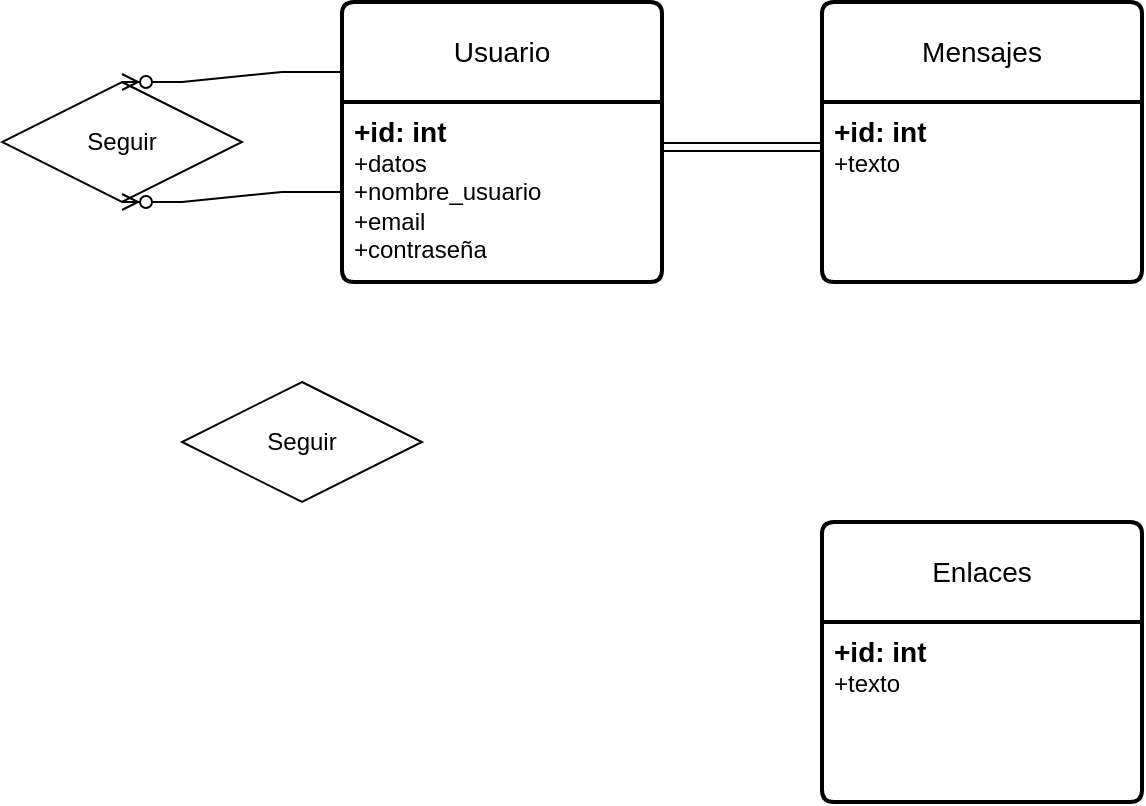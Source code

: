 <mxfile version="22.0.4" type="github">
  <diagram id="R2lEEEUBdFMjLlhIrx00" name="Page-1">
    <mxGraphModel dx="522" dy="541" grid="1" gridSize="10" guides="1" tooltips="1" connect="1" arrows="1" fold="1" page="1" pageScale="1" pageWidth="850" pageHeight="1100" math="0" shadow="0" extFonts="Permanent Marker^https://fonts.googleapis.com/css?family=Permanent+Marker">
      <root>
        <mxCell id="0" />
        <mxCell id="1" parent="0" />
        <mxCell id="c2l-juozBmbRAY5QKWU4-1" value="Usuario" style="swimlane;childLayout=stackLayout;horizontal=1;startSize=50;horizontalStack=0;rounded=1;fontSize=14;fontStyle=0;strokeWidth=2;resizeParent=0;resizeLast=1;shadow=0;dashed=0;align=center;arcSize=4;whiteSpace=wrap;html=1;" vertex="1" parent="1">
          <mxGeometry x="170" y="30" width="160" height="140" as="geometry" />
        </mxCell>
        <mxCell id="c2l-juozBmbRAY5QKWU4-2" value="&lt;font style=&quot;font-size: 14px;&quot;&gt;&lt;b&gt;+id: int&lt;/b&gt;&lt;/font&gt;&lt;br&gt;+datos&lt;br&gt;+nombre_usuario&lt;br&gt;+email&lt;br&gt;+contraseña" style="align=left;strokeColor=none;fillColor=none;spacingLeft=4;fontSize=12;verticalAlign=top;resizable=0;rotatable=0;part=1;html=1;" vertex="1" parent="c2l-juozBmbRAY5QKWU4-1">
          <mxGeometry y="50" width="160" height="90" as="geometry" />
        </mxCell>
        <mxCell id="c2l-juozBmbRAY5QKWU4-3" value="Mensajes" style="swimlane;childLayout=stackLayout;horizontal=1;startSize=50;horizontalStack=0;rounded=1;fontSize=14;fontStyle=0;strokeWidth=2;resizeParent=0;resizeLast=1;shadow=0;dashed=0;align=center;arcSize=4;whiteSpace=wrap;html=1;" vertex="1" parent="1">
          <mxGeometry x="410" y="30" width="160" height="140" as="geometry" />
        </mxCell>
        <mxCell id="c2l-juozBmbRAY5QKWU4-4" value="&lt;font style=&quot;font-size: 14px;&quot;&gt;&lt;b&gt;+id: int&lt;/b&gt;&lt;/font&gt;&lt;br&gt;+texto" style="align=left;strokeColor=none;fillColor=none;spacingLeft=4;fontSize=12;verticalAlign=top;resizable=0;rotatable=0;part=1;html=1;" vertex="1" parent="c2l-juozBmbRAY5QKWU4-3">
          <mxGeometry y="50" width="160" height="90" as="geometry" />
        </mxCell>
        <mxCell id="c2l-juozBmbRAY5QKWU4-5" value="Enlaces" style="swimlane;childLayout=stackLayout;horizontal=1;startSize=50;horizontalStack=0;rounded=1;fontSize=14;fontStyle=0;strokeWidth=2;resizeParent=0;resizeLast=1;shadow=0;dashed=0;align=center;arcSize=4;whiteSpace=wrap;html=1;" vertex="1" parent="1">
          <mxGeometry x="410" y="290" width="160" height="140" as="geometry" />
        </mxCell>
        <mxCell id="c2l-juozBmbRAY5QKWU4-6" value="&lt;font style=&quot;font-size: 14px;&quot;&gt;&lt;b&gt;+id: int&lt;/b&gt;&lt;/font&gt;&lt;br&gt;+texto" style="align=left;strokeColor=none;fillColor=none;spacingLeft=4;fontSize=12;verticalAlign=top;resizable=0;rotatable=0;part=1;html=1;" vertex="1" parent="c2l-juozBmbRAY5QKWU4-5">
          <mxGeometry y="50" width="160" height="90" as="geometry" />
        </mxCell>
        <mxCell id="c2l-juozBmbRAY5QKWU4-7" value="Seguir" style="shape=rhombus;perimeter=rhombusPerimeter;whiteSpace=wrap;html=1;align=center;" vertex="1" parent="1">
          <mxGeometry y="70" width="120" height="60" as="geometry" />
        </mxCell>
        <mxCell id="c2l-juozBmbRAY5QKWU4-10" value="" style="edgeStyle=entityRelationEdgeStyle;fontSize=12;html=1;endArrow=ERzeroToMany;endFill=1;rounded=0;entryX=0.5;entryY=0;entryDx=0;entryDy=0;exitX=0;exitY=0.25;exitDx=0;exitDy=0;" edge="1" parent="1" source="c2l-juozBmbRAY5QKWU4-1" target="c2l-juozBmbRAY5QKWU4-7">
          <mxGeometry width="100" height="100" relative="1" as="geometry">
            <mxPoint x="150" y="240" as="sourcePoint" />
            <mxPoint x="250" y="140" as="targetPoint" />
          </mxGeometry>
        </mxCell>
        <mxCell id="c2l-juozBmbRAY5QKWU4-11" value="" style="edgeStyle=entityRelationEdgeStyle;fontSize=12;html=1;endArrow=ERzeroToMany;endFill=1;rounded=0;entryX=0.5;entryY=1;entryDx=0;entryDy=0;exitX=0;exitY=0.5;exitDx=0;exitDy=0;" edge="1" parent="1" source="c2l-juozBmbRAY5QKWU4-2" target="c2l-juozBmbRAY5QKWU4-7">
          <mxGeometry width="100" height="100" relative="1" as="geometry">
            <mxPoint x="160" y="220" as="sourcePoint" />
            <mxPoint x="50" y="225" as="targetPoint" />
          </mxGeometry>
        </mxCell>
        <mxCell id="c2l-juozBmbRAY5QKWU4-12" value="" style="shape=link;html=1;rounded=0;exitX=1;exitY=0.25;exitDx=0;exitDy=0;entryX=0;entryY=0.25;entryDx=0;entryDy=0;" edge="1" parent="1" source="c2l-juozBmbRAY5QKWU4-2" target="c2l-juozBmbRAY5QKWU4-4">
          <mxGeometry width="100" relative="1" as="geometry">
            <mxPoint x="380" y="190" as="sourcePoint" />
            <mxPoint x="480" y="190" as="targetPoint" />
          </mxGeometry>
        </mxCell>
        <mxCell id="c2l-juozBmbRAY5QKWU4-13" value="Seguir" style="shape=rhombus;perimeter=rhombusPerimeter;whiteSpace=wrap;html=1;align=center;" vertex="1" parent="1">
          <mxGeometry x="90" y="220" width="120" height="60" as="geometry" />
        </mxCell>
      </root>
    </mxGraphModel>
  </diagram>
</mxfile>
